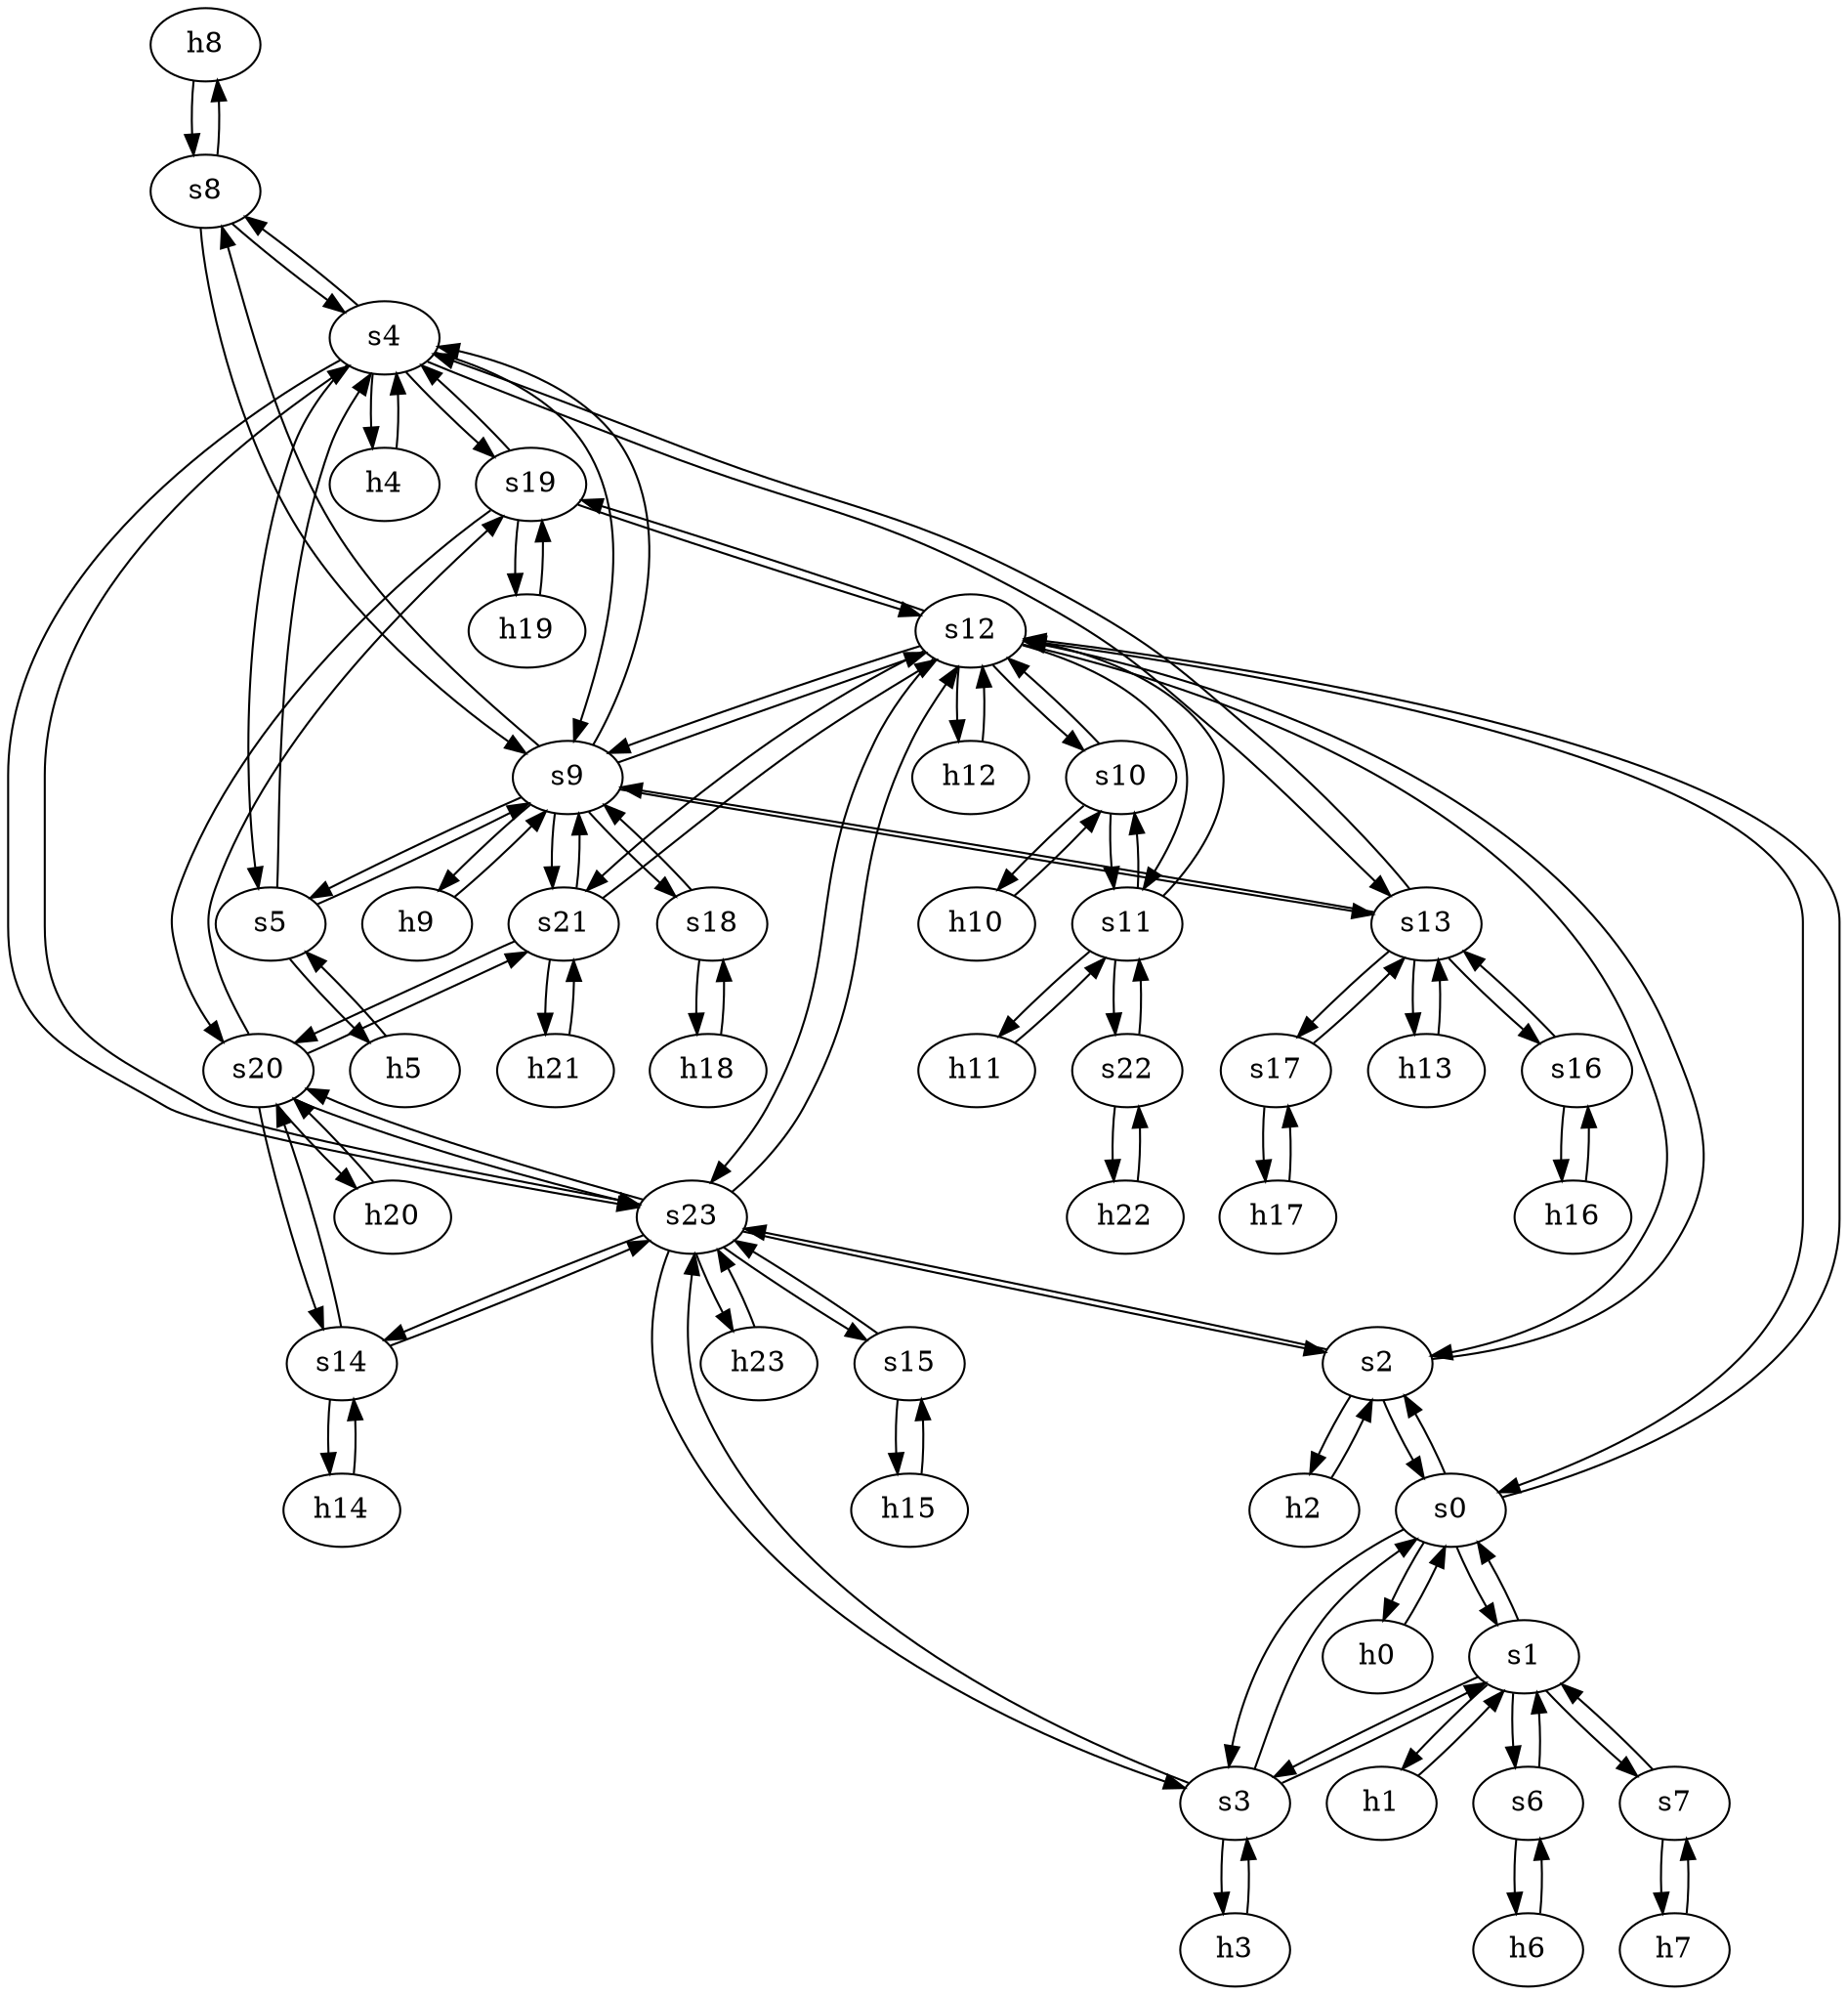 strict digraph "Hurricane Electric " {
	h8	 [ip="111.0.8.8",
		mac="00:00:00:00:8:8",
		type=host];
	s8	 [id=8,
		type=switch];
	h8 -> s8	 [capacity="1Gbps",
		cost=1,
		dst_port=1,
		src_port=1];
	h9	 [ip="111.0.9.9",
		mac="00:00:00:00:9:9",
		type=host];
	s9	 [id=9,
		type=switch];
	h9 -> s9	 [capacity="1Gbps",
		cost=1,
		dst_port=1,
		src_port=1];
	h2	 [ip="111.0.2.2",
		mac="00:00:00:00:2:2",
		type=host];
	s2	 [id=2,
		type=switch];
	h2 -> s2	 [capacity="1Gbps",
		cost=1,
		dst_port=1,
		src_port=1];
	h3	 [ip="111.0.3.3",
		mac="00:00:00:00:3:3",
		type=host];
	s3	 [id=3,
		type=switch];
	h3 -> s3	 [capacity="1Gbps",
		cost=1,
		dst_port=1,
		src_port=1];
	h0	 [ip="111.0.0.0",
		mac="00:00:00:00:0:0",
		type=host];
	s0	 [id=0,
		type=switch];
	h0 -> s0	 [capacity="1Gbps",
		cost=1,
		dst_port=1,
		src_port=1];
	h1	 [ip="111.0.1.1",
		mac="00:00:00:00:1:1",
		type=host];
	s1	 [id=1,
		type=switch];
	h1 -> s1	 [capacity="1Gbps",
		cost=1,
		dst_port=1,
		src_port=1];
	h6	 [ip="111.0.6.6",
		mac="00:00:00:00:6:6",
		type=host];
	s6	 [id=6,
		type=switch];
	h6 -> s6	 [capacity="1Gbps",
		cost=1,
		dst_port=1,
		src_port=1];
	h7	 [ip="111.0.7.7",
		mac="00:00:00:00:7:7",
		type=host];
	s7	 [id=7,
		type=switch];
	h7 -> s7	 [capacity="1Gbps",
		cost=1,
		dst_port=1,
		src_port=1];
	h4	 [ip="111.0.4.4",
		mac="00:00:00:00:4:4",
		type=host];
	s4	 [id=4,
		type=switch];
	h4 -> s4	 [capacity="1Gbps",
		cost=1,
		dst_port=1,
		src_port=1];
	h5	 [ip="111.0.5.5",
		mac="00:00:00:00:5:5",
		type=host];
	s5	 [id=5,
		type=switch];
	h5 -> s5	 [capacity="1Gbps",
		cost=1,
		dst_port=1,
		src_port=1];
	h23	 [ip="111.0.23.23",
		mac="00:00:00:00:23:23",
		type=host];
	s23	 [id=23,
		type=switch];
	h23 -> s23	 [capacity="1Gbps",
		cost=1,
		dst_port=1,
		src_port=1];
	h22	 [ip="111.0.22.22",
		mac="00:00:00:00:22:22",
		type=host];
	s22	 [id=22,
		type=switch];
	h22 -> s22	 [capacity="1Gbps",
		cost=1,
		dst_port=1,
		src_port=1];
	h21	 [ip="111.0.21.21",
		mac="00:00:00:00:21:21",
		type=host];
	s21	 [id=21,
		type=switch];
	h21 -> s21	 [capacity="1Gbps",
		cost=1,
		dst_port=1,
		src_port=1];
	s9 -> s8	 [capacity="1Gbps",
		cost=1,
		dst_port=3,
		src_port=4];
	s9 -> s21	 [capacity="1Gbps",
		cost=1,
		dst_port=2,
		src_port=8];
	s9 -> s4	 [capacity="1Gbps",
		cost=1,
		dst_port=4,
		src_port=2];
	s9 -> s5	 [capacity="1Gbps",
		cost=1,
		dst_port=3,
		src_port=3];
	s12	 [id=12,
		type=switch];
	s9 -> s12	 [capacity="1Gbps",
		cost=1,
		dst_port=4,
		src_port=5];
	s13	 [id=13,
		type=switch];
	s9 -> s13	 [capacity="1Gbps",
		cost=1,
		dst_port=3,
		src_port=6];
	s9 -> h9	 [capacity="1Gbps",
		cost=1,
		dst_port=1,
		src_port=1];
	s18	 [id=18,
		type=switch];
	s9 -> s18	 [capacity="1Gbps",
		cost=1,
		dst_port=2,
		src_port=7];
	s8 -> h8	 [capacity="1Gbps",
		cost=1,
		dst_port=1,
		src_port=1];
	s8 -> s4	 [capacity="1Gbps",
		cost=1,
		dst_port=3,
		src_port=2];
	s8 -> s9	 [capacity="1Gbps",
		cost=1,
		dst_port=4,
		src_port=3];
	s3 -> s23	 [capacity="1Gbps",
		cost=1,
		dst_port=3,
		src_port=4];
	s3 -> s0	 [capacity="1Gbps",
		cost=1,
		dst_port=4,
		src_port=2];
	s3 -> s1	 [capacity="1Gbps",
		cost=1,
		dst_port=3,
		src_port=3];
	s3 -> h3	 [capacity="1Gbps",
		cost=1,
		dst_port=1,
		src_port=1];
	s2 -> s23	 [capacity="1Gbps",
		cost=1,
		dst_port=2,
		src_port=4];
	s2 -> s0	 [capacity="1Gbps",
		cost=1,
		dst_port=3,
		src_port=2];
	s2 -> s12	 [capacity="1Gbps",
		cost=1,
		dst_port=3,
		src_port=3];
	s2 -> h2	 [capacity="1Gbps",
		cost=1,
		dst_port=1,
		src_port=1];
	s1 -> s7	 [capacity="1Gbps",
		cost=1,
		dst_port=2,
		src_port=5];
	s1 -> s6	 [capacity="1Gbps",
		cost=1,
		dst_port=2,
		src_port=4];
	s1 -> s0	 [capacity="1Gbps",
		cost=1,
		dst_port=2,
		src_port=2];
	s1 -> s3	 [capacity="1Gbps",
		cost=1,
		dst_port=3,
		src_port=3];
	s1 -> h1	 [capacity="1Gbps",
		cost=1,
		dst_port=1,
		src_port=1];
	s0 -> s2	 [capacity="1Gbps",
		cost=1,
		dst_port=2,
		src_port=3];
	s0 -> h0	 [capacity="1Gbps",
		cost=1,
		dst_port=1,
		src_port=1];
	s0 -> s3	 [capacity="1Gbps",
		cost=1,
		dst_port=2,
		src_port=4];
	s0 -> s12	 [capacity="1Gbps",
		cost=1,
		dst_port=2,
		src_port=5];
	s0 -> s1	 [capacity="1Gbps",
		cost=1,
		dst_port=2,
		src_port=2];
	s7 -> h7	 [capacity="1Gbps",
		cost=1,
		dst_port=1,
		src_port=1];
	s7 -> s1	 [capacity="1Gbps",
		cost=1,
		dst_port=5,
		src_port=2];
	s6 -> h6	 [capacity="1Gbps",
		cost=1,
		dst_port=1,
		src_port=1];
	s6 -> s1	 [capacity="1Gbps",
		cost=1,
		dst_port=4,
		src_port=2];
	s5 -> s4	 [capacity="1Gbps",
		cost=1,
		dst_port=2,
		src_port=2];
	s5 -> h5	 [capacity="1Gbps",
		cost=1,
		dst_port=1,
		src_port=1];
	s5 -> s9	 [capacity="1Gbps",
		cost=1,
		dst_port=3,
		src_port=3];
	s4 -> s23	 [capacity="1Gbps",
		cost=1,
		dst_port=4,
		src_port=7];
	s4 -> s8	 [capacity="1Gbps",
		cost=1,
		dst_port=2,
		src_port=3];
	s4 -> s5	 [capacity="1Gbps",
		cost=1,
		dst_port=2,
		src_port=2];
	s4 -> s13	 [capacity="1Gbps",
		cost=1,
		dst_port=2,
		src_port=5];
	s4 -> h4	 [capacity="1Gbps",
		cost=1,
		dst_port=1,
		src_port=1];
	s4 -> s9	 [capacity="1Gbps",
		cost=1,
		dst_port=2,
		src_port=4];
	s19	 [id=19,
		type=switch];
	s4 -> s19	 [capacity="1Gbps",
		cost=1,
		dst_port=2,
		src_port=6];
	h20	 [ip="111.0.20.20",
		mac="00:00:00:00:20:20",
		type=host];
	s20	 [id=20,
		type=switch];
	h20 -> s20	 [capacity="1Gbps",
		cost=1,
		dst_port=1,
		src_port=1];
	s19 -> s4	 [capacity="1Gbps",
		cost=1,
		dst_port=6,
		src_port=2];
	s19 -> s20	 [capacity="1Gbps",
		cost=1,
		dst_port=3,
		src_port=4];
	s19 -> s12	 [capacity="1Gbps",
		cost=1,
		dst_port=7,
		src_port=3];
	h19	 [ip="111.0.19.19",
		mac="00:00:00:00:19:19",
		type=host];
	s19 -> h19	 [capacity="1Gbps",
		cost=1,
		dst_port=1,
		src_port=1];
	h18	 [ip="111.0.18.18",
		mac="00:00:00:00:18:18",
		type=host];
	s18 -> h18	 [capacity="1Gbps",
		cost=1,
		dst_port=1,
		src_port=1];
	s18 -> s9	 [capacity="1Gbps",
		cost=1,
		dst_port=7,
		src_port=2];
	s17	 [id=17,
		type=switch];
	s13 -> s17	 [capacity="1Gbps",
		cost=1,
		dst_port=2,
		src_port=5];
	s13 -> s4	 [capacity="1Gbps",
		cost=1,
		dst_port=5,
		src_port=2];
	s16	 [id=16,
		type=switch];
	s13 -> s16	 [capacity="1Gbps",
		cost=1,
		dst_port=2,
		src_port=4];
	h13	 [ip="111.0.13.13",
		mac="00:00:00:00:13:13",
		type=host];
	s13 -> h13	 [capacity="1Gbps",
		cost=1,
		dst_port=1,
		src_port=1];
	s13 -> s9	 [capacity="1Gbps",
		cost=1,
		dst_port=6,
		src_port=3];
	s10	 [id=10,
		type=switch];
	s12 -> s10	 [capacity="1Gbps",
		cost=1,
		dst_port=3,
		src_port=5];
	s12 -> s2	 [capacity="1Gbps",
		cost=1,
		dst_port=3,
		src_port=3];
	s12 -> s23	 [capacity="1Gbps",
		cost=1,
		dst_port=5,
		src_port=9];
	s12 -> s21	 [capacity="1Gbps",
		cost=1,
		dst_port=3,
		src_port=8];
	s12 -> s0	 [capacity="1Gbps",
		cost=1,
		dst_port=5,
		src_port=2];
	s11	 [id=11,
		type=switch];
	s12 -> s11	 [capacity="1Gbps",
		cost=1,
		dst_port=3,
		src_port=6];
	h12	 [ip="111.0.12.12",
		mac="00:00:00:00:12:12",
		type=host];
	s12 -> h12	 [capacity="1Gbps",
		cost=1,
		dst_port=1,
		src_port=1];
	s12 -> s9	 [capacity="1Gbps",
		cost=1,
		dst_port=5,
		src_port=4];
	s12 -> s19	 [capacity="1Gbps",
		cost=1,
		dst_port=3,
		src_port=7];
	s11 -> s10	 [capacity="1Gbps",
		cost=1,
		dst_port=2,
		src_port=2];
	h11	 [ip="111.0.11.11",
		mac="00:00:00:00:11:11",
		type=host];
	s11 -> h11	 [capacity="1Gbps",
		cost=1,
		dst_port=1,
		src_port=1];
	s11 -> s12	 [capacity="1Gbps",
		cost=1,
		dst_port=6,
		src_port=3];
	s11 -> s22	 [capacity="1Gbps",
		cost=1,
		dst_port=2,
		src_port=4];
	s10 -> s11	 [capacity="1Gbps",
		cost=1,
		dst_port=2,
		src_port=2];
	h10	 [ip="111.0.10.10",
		mac="00:00:00:00:10:10",
		type=host];
	s10 -> h10	 [capacity="1Gbps",
		cost=1,
		dst_port=1,
		src_port=1];
	s10 -> s12	 [capacity="1Gbps",
		cost=1,
		dst_port=5,
		src_port=3];
	h17	 [ip="111.0.17.17",
		mac="00:00:00:00:17:17",
		type=host];
	s17 -> h17	 [capacity="1Gbps",
		cost=1,
		dst_port=1,
		src_port=1];
	s17 -> s13	 [capacity="1Gbps",
		cost=1,
		dst_port=5,
		src_port=2];
	s16 -> s13	 [capacity="1Gbps",
		cost=1,
		dst_port=4,
		src_port=2];
	h16	 [ip="111.0.16.16",
		mac="00:00:00:00:16:16",
		type=host];
	s16 -> h16	 [capacity="1Gbps",
		cost=1,
		dst_port=1,
		src_port=1];
	s15	 [id=15,
		type=switch];
	s15 -> s23	 [capacity="1Gbps",
		cost=1,
		dst_port=7,
		src_port=2];
	h15	 [ip="111.0.15.15",
		mac="00:00:00:00:15:15",
		type=host];
	s15 -> h15	 [capacity="1Gbps",
		cost=1,
		dst_port=1,
		src_port=1];
	s14	 [id=14,
		type=switch];
	s14 -> s23	 [capacity="1Gbps",
		cost=1,
		dst_port=6,
		src_port=3];
	s14 -> s20	 [capacity="1Gbps",
		cost=1,
		dst_port=2,
		src_port=2];
	h14	 [ip="111.0.14.14",
		mac="00:00:00:00:14:14",
		type=host];
	s14 -> h14	 [capacity="1Gbps",
		cost=1,
		dst_port=1,
		src_port=1];
	h18 -> s18	 [capacity="1Gbps",
		cost=1,
		dst_port=1,
		src_port=1];
	h19 -> s19	 [capacity="1Gbps",
		cost=1,
		dst_port=1,
		src_port=1];
	h10 -> s10	 [capacity="1Gbps",
		cost=1,
		dst_port=1,
		src_port=1];
	h11 -> s11	 [capacity="1Gbps",
		cost=1,
		dst_port=1,
		src_port=1];
	h12 -> s12	 [capacity="1Gbps",
		cost=1,
		dst_port=1,
		src_port=1];
	h13 -> s13	 [capacity="1Gbps",
		cost=1,
		dst_port=1,
		src_port=1];
	h14 -> s14	 [capacity="1Gbps",
		cost=1,
		dst_port=1,
		src_port=1];
	h15 -> s15	 [capacity="1Gbps",
		cost=1,
		dst_port=1,
		src_port=1];
	h16 -> s16	 [capacity="1Gbps",
		cost=1,
		dst_port=1,
		src_port=1];
	h17 -> s17	 [capacity="1Gbps",
		cost=1,
		dst_port=1,
		src_port=1];
	s22 -> h22	 [capacity="1Gbps",
		cost=1,
		dst_port=1,
		src_port=1];
	s22 -> s11	 [capacity="1Gbps",
		cost=1,
		dst_port=4,
		src_port=2];
	s23 -> s2	 [capacity="1Gbps",
		cost=1,
		dst_port=4,
		src_port=2];
	s23 -> s4	 [capacity="1Gbps",
		cost=1,
		dst_port=7,
		src_port=4];
	s23 -> h23	 [capacity="1Gbps",
		cost=1,
		dst_port=1,
		src_port=1];
	s23 -> s15	 [capacity="1Gbps",
		cost=1,
		dst_port=2,
		src_port=7];
	s23 -> s20	 [capacity="1Gbps",
		cost=1,
		dst_port=5,
		src_port=8];
	s23 -> s3	 [capacity="1Gbps",
		cost=1,
		dst_port=4,
		src_port=3];
	s23 -> s12	 [capacity="1Gbps",
		cost=1,
		dst_port=9,
		src_port=5];
	s23 -> s14	 [capacity="1Gbps",
		cost=1,
		dst_port=3,
		src_port=6];
	s20 -> s23	 [capacity="1Gbps",
		cost=1,
		dst_port=8,
		src_port=5];
	s20 -> s21	 [capacity="1Gbps",
		cost=1,
		dst_port=4,
		src_port=4];
	s20 -> h20	 [capacity="1Gbps",
		cost=1,
		dst_port=1,
		src_port=1];
	s20 -> s19	 [capacity="1Gbps",
		cost=1,
		dst_port=4,
		src_port=3];
	s20 -> s14	 [capacity="1Gbps",
		cost=1,
		dst_port=2,
		src_port=2];
	s21 -> s20	 [capacity="1Gbps",
		cost=1,
		dst_port=4,
		src_port=4];
	s21 -> s12	 [capacity="1Gbps",
		cost=1,
		dst_port=8,
		src_port=3];
	s21 -> h21	 [capacity="1Gbps",
		cost=1,
		dst_port=1,
		src_port=1];
	s21 -> s9	 [capacity="1Gbps",
		cost=1,
		dst_port=8,
		src_port=2];
}
